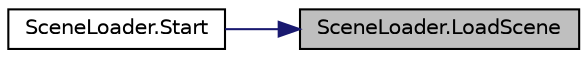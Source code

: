 digraph "SceneLoader.LoadScene"
{
 // LATEX_PDF_SIZE
  edge [fontname="Helvetica",fontsize="10",labelfontname="Helvetica",labelfontsize="10"];
  node [fontname="Helvetica",fontsize="10",shape=record];
  rankdir="RL";
  Node1 [label="SceneLoader.LoadScene",height=0.2,width=0.4,color="black", fillcolor="grey75", style="filled", fontcolor="black",tooltip=" "];
  Node1 -> Node2 [dir="back",color="midnightblue",fontsize="10",style="solid"];
  Node2 [label="SceneLoader.Start",height=0.2,width=0.4,color="black", fillcolor="white", style="filled",URL="$class_scene_loader.html#af0110202b6e27e67e7659c3911f451a8",tooltip=" "];
}
